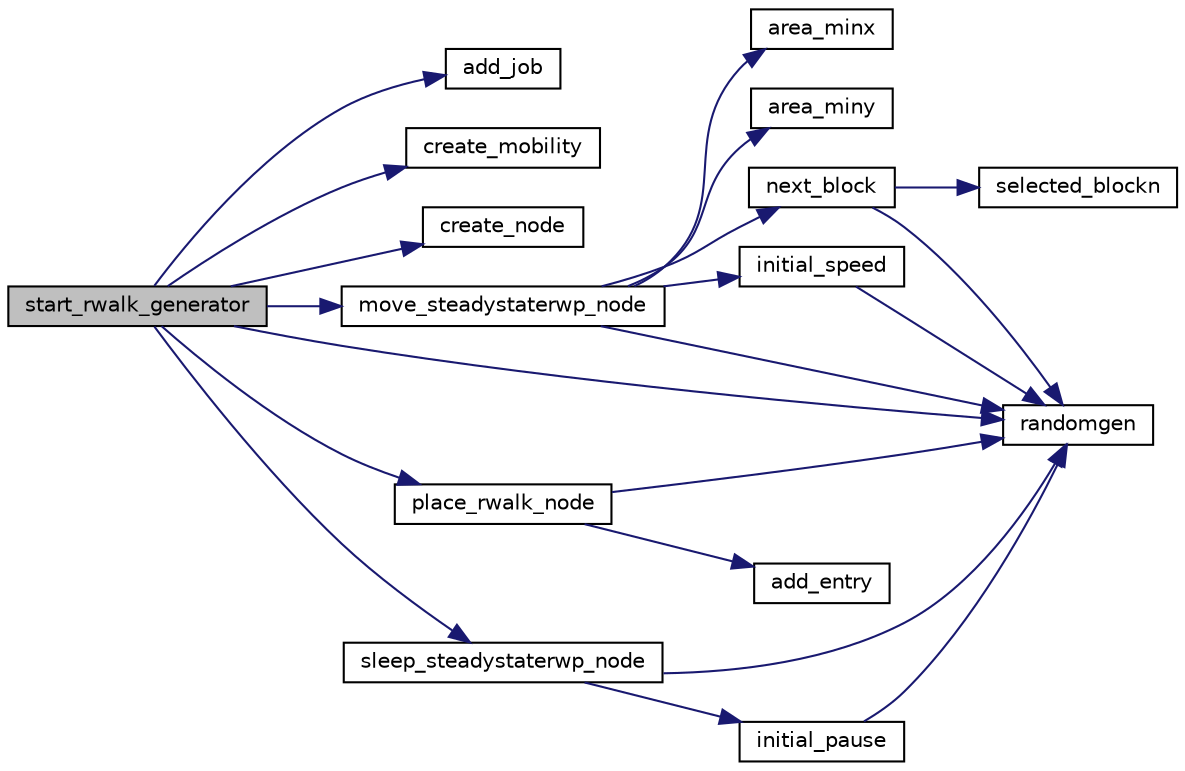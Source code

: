 digraph "start_rwalk_generator"
{
 // LATEX_PDF_SIZE
  edge [fontname="Helvetica",fontsize="10",labelfontname="Helvetica",labelfontsize="10"];
  node [fontname="Helvetica",fontsize="10",shape=record];
  rankdir="LR";
  Node1 [label="start_rwalk_generator",height=0.2,width=0.4,color="black", fillcolor="grey75", style="filled", fontcolor="black",tooltip="Start the RWALK model by setting the initial positions of each node then letting it sleep for a rando..."];
  Node1 -> Node2 [color="midnightblue",fontsize="10",style="solid",fontname="Helvetica"];
  Node2 [label="add_job",height=0.2,width=0.4,color="black", fillcolor="white", style="filled",URL="$UTIL_2OMG_2defs_8h.html#a59ee0d16a2145cb6b719ddbed63095f0",tooltip=" "];
  Node1 -> Node3 [color="midnightblue",fontsize="10",style="solid",fontname="Helvetica"];
  Node3 [label="create_mobility",height=0.2,width=0.4,color="black", fillcolor="white", style="filled",URL="$UTIL_2OMG_2common_8c.html#a15feaa25051d91da7d64a034618b6d0f",tooltip="Creates a new #MobilityPtr by allocating the needed memory space for it."];
  Node1 -> Node4 [color="midnightblue",fontsize="10",style="solid",fontname="Helvetica"];
  Node4 [label="create_node",height=0.2,width=0.4,color="black", fillcolor="white", style="filled",URL="$UTIL_2OMG_2common_8c.html#a44bb685ee63b3c3eb5b5ebbe9efac152",tooltip="Creates a new #NodePtr by allocating the needed memory space for it."];
  Node1 -> Node5 [color="midnightblue",fontsize="10",style="solid",fontname="Helvetica"];
  Node5 [label="move_steadystaterwp_node",height=0.2,width=0.4,color="black", fillcolor="white", style="filled",URL="$steadystaterwp_8c.html#acd7439ce705d1a61fc48c24e2d53e945",tooltip=" "];
  Node5 -> Node6 [color="midnightblue",fontsize="10",style="solid",fontname="Helvetica"];
  Node6 [label="area_minx",height=0.2,width=0.4,color="black", fillcolor="white", style="filled",URL="$grid_8c.html#aef835c7050c9e9de4a84ca0f718241e3",tooltip=" "];
  Node5 -> Node7 [color="midnightblue",fontsize="10",style="solid",fontname="Helvetica"];
  Node7 [label="area_miny",height=0.2,width=0.4,color="black", fillcolor="white", style="filled",URL="$grid_8c.html#abf407f9e812929bf2eb6227ed12e1955",tooltip=" "];
  Node5 -> Node8 [color="midnightblue",fontsize="10",style="solid",fontname="Helvetica"];
  Node8 [label="initial_speed",height=0.2,width=0.4,color="black", fillcolor="white", style="filled",URL="$steadystaterwp_8c.html#abbf51b28bf963d878916c84bb66e49e3",tooltip=" "];
  Node8 -> Node9 [color="midnightblue",fontsize="10",style="solid",fontname="Helvetica"];
  Node9 [label="randomgen",height=0.2,width=0.4,color="black", fillcolor="white", style="filled",URL="$UTIL_2OMG_2common_8c.html#a6d8e13ea7c41864e3ebaa15dd141c745",tooltip=" "];
  Node5 -> Node10 [color="midnightblue",fontsize="10",style="solid",fontname="Helvetica"];
  Node10 [label="next_block",height=0.2,width=0.4,color="black", fillcolor="white", style="filled",URL="$grid_8c.html#a4be1fa1ea008480f635ac3db325bd8c3",tooltip=" "];
  Node10 -> Node9 [color="midnightblue",fontsize="10",style="solid",fontname="Helvetica"];
  Node10 -> Node11 [color="midnightblue",fontsize="10",style="solid",fontname="Helvetica"];
  Node11 [label="selected_blockn",height=0.2,width=0.4,color="black", fillcolor="white", style="filled",URL="$grid_8c.html#ad51488197aab2408ecfb70eff0bfc458",tooltip=" "];
  Node5 -> Node9 [color="midnightblue",fontsize="10",style="solid",fontname="Helvetica"];
  Node1 -> Node12 [color="midnightblue",fontsize="10",style="solid",fontname="Helvetica"];
  Node12 [label="place_rwalk_node",height=0.2,width=0.4,color="black", fillcolor="white", style="filled",URL="$rwalk_8c.html#a7261b34ebbbc81813b38546794c793c8",tooltip=" "];
  Node12 -> Node13 [color="midnightblue",fontsize="10",style="solid",fontname="Helvetica"];
  Node13 [label="add_entry",height=0.2,width=0.4,color="black", fillcolor="white", style="filled",URL="$UTIL_2OMG_2common_8c.html#a8fe1dc28f09589f8da4d690151527ffb",tooltip=" "];
  Node12 -> Node9 [color="midnightblue",fontsize="10",style="solid",fontname="Helvetica"];
  Node1 -> Node9 [color="midnightblue",fontsize="10",style="solid",fontname="Helvetica"];
  Node1 -> Node14 [color="midnightblue",fontsize="10",style="solid",fontname="Helvetica"];
  Node14 [label="sleep_steadystaterwp_node",height=0.2,width=0.4,color="black", fillcolor="white", style="filled",URL="$steadystaterwp_8c.html#ad592d726dbd7dfea44dac480fab01e56",tooltip=" "];
  Node14 -> Node15 [color="midnightblue",fontsize="10",style="solid",fontname="Helvetica"];
  Node15 [label="initial_pause",height=0.2,width=0.4,color="black", fillcolor="white", style="filled",URL="$steadystaterwp_8c.html#aa6193f18993b1577a799c2dcd35016da",tooltip=" "];
  Node15 -> Node9 [color="midnightblue",fontsize="10",style="solid",fontname="Helvetica"];
  Node14 -> Node9 [color="midnightblue",fontsize="10",style="solid",fontname="Helvetica"];
}
